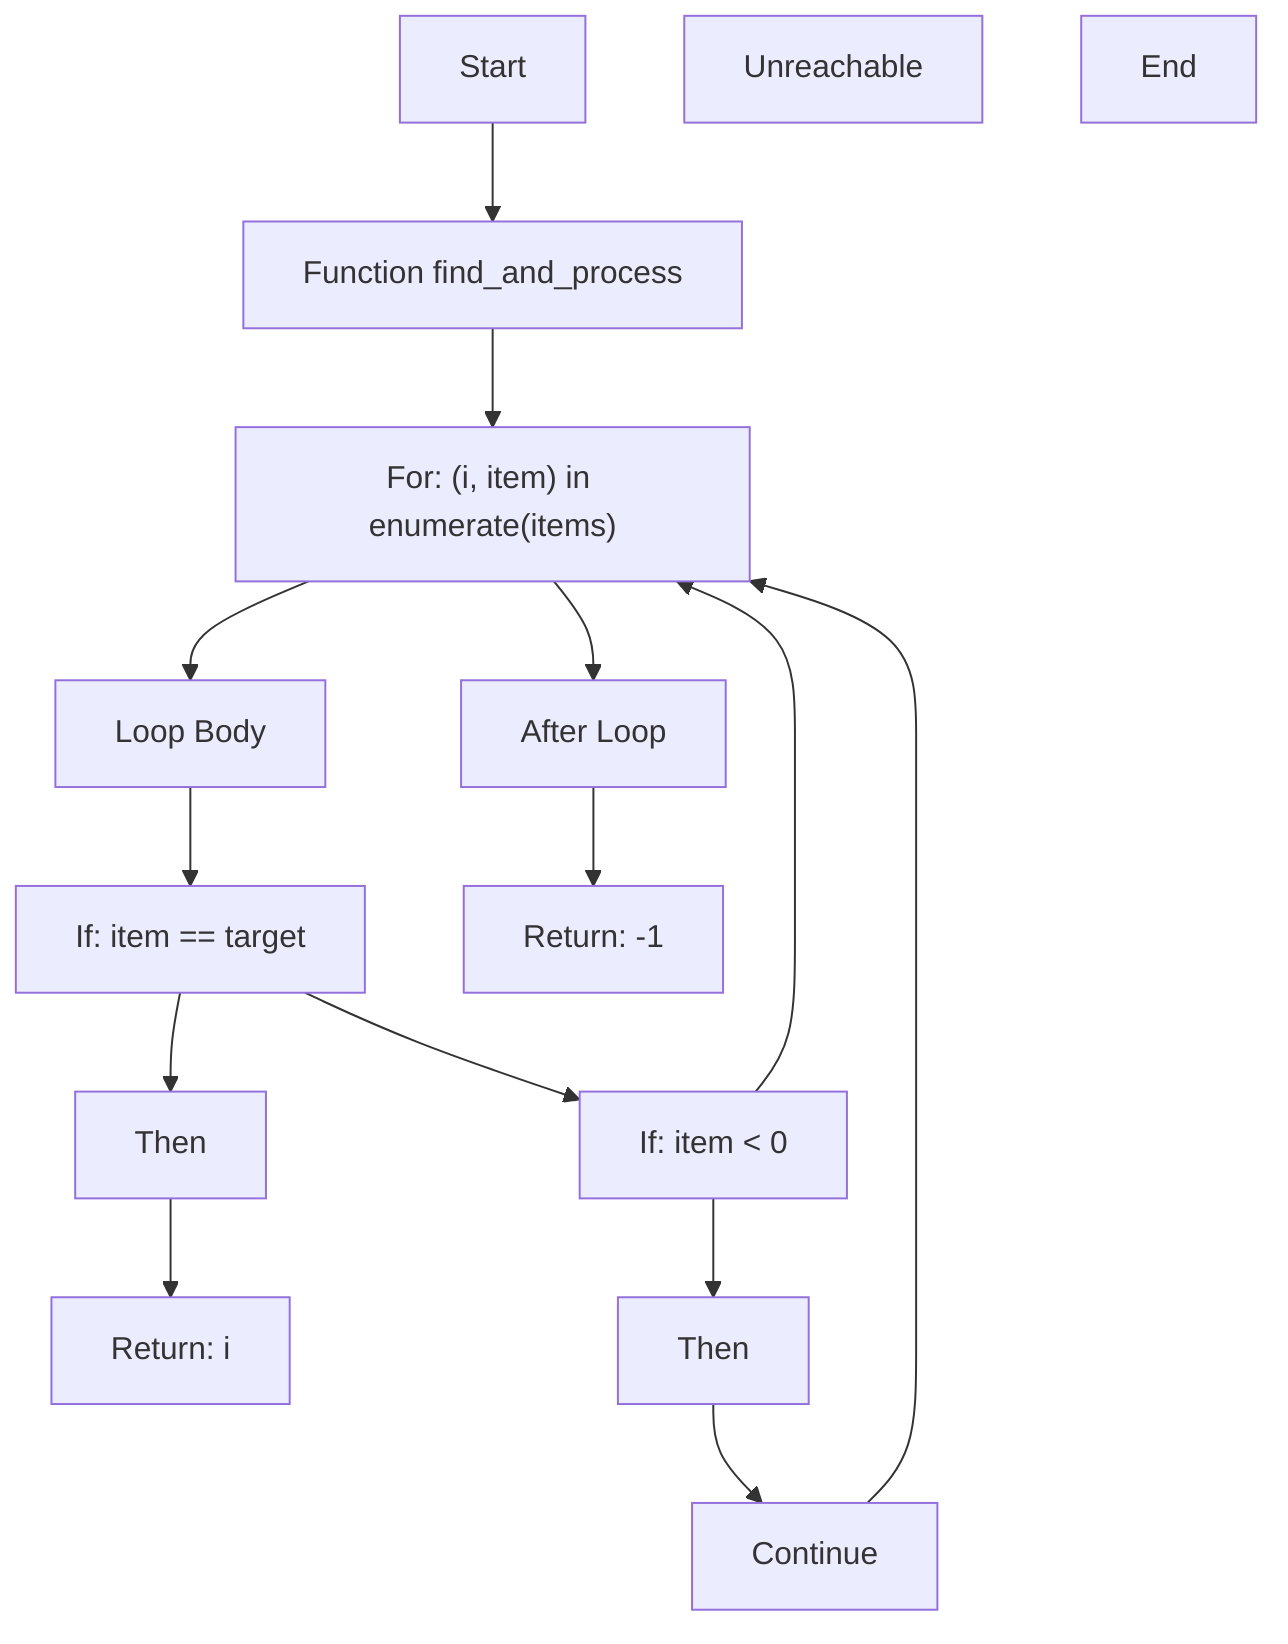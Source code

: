 flowchart TD
Start["Start"]
node1["Function find_and_process"]
Start --> node1
node2["For: (i, item) in enumerate(items)"]
node1 --> node2
node3["Loop Body"]
node2 --> node3
node4["After Loop"]
node5["If: item == target"]
node3 --> node5
node6["Then"]
node5 --> node6
node7["Return: i"]
node6 --> node7
node8["If: item < 0"]
node5 --> node8
node9["Then"]
node8 --> node9
node10["Continue"]
node9 --> node10
node10 --> node2
node11["Unreachable"]
node8 --> node2
node2 --> node4
node12["Return: -1"]
node4 --> node12
End["End"]